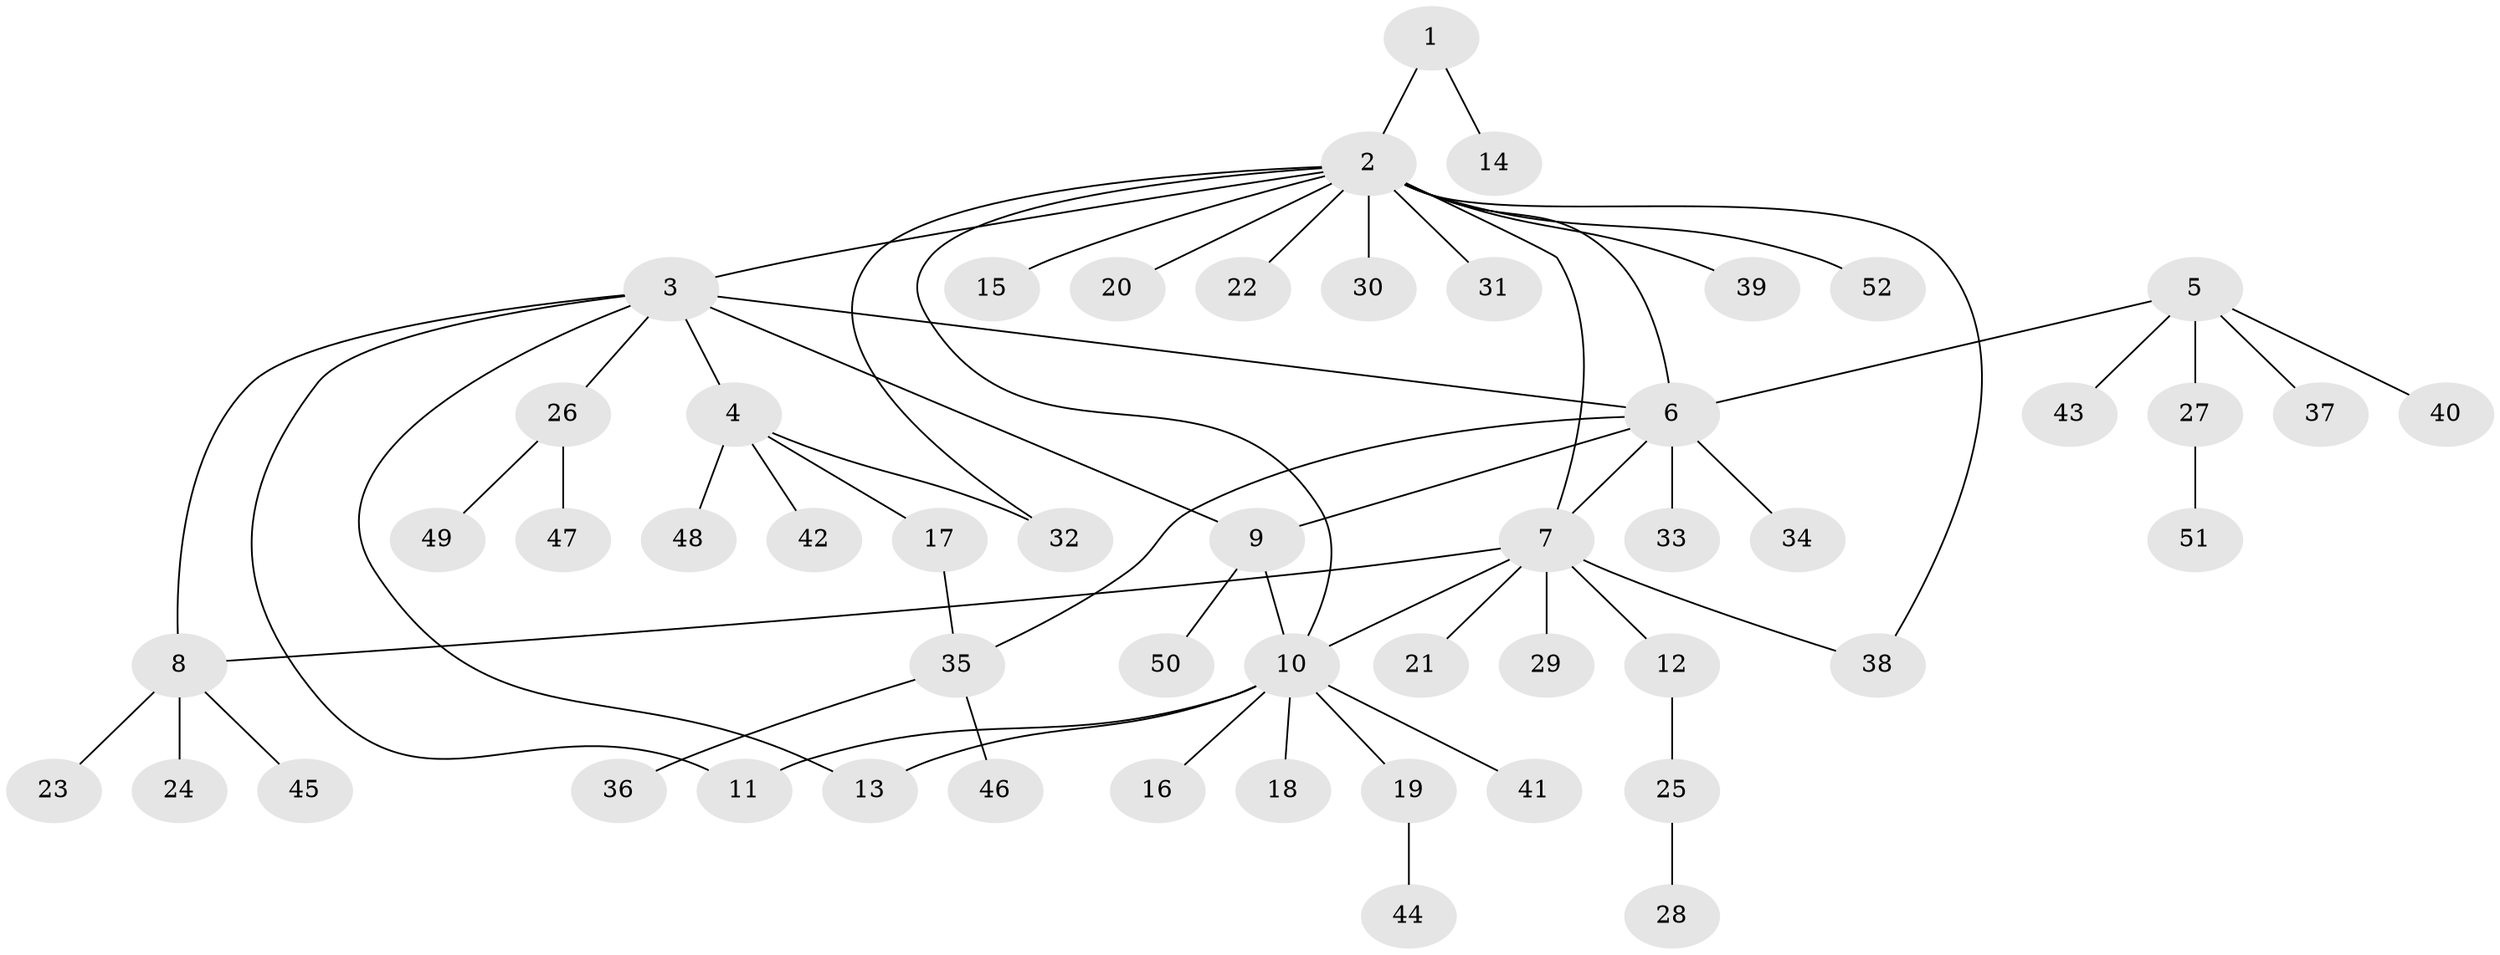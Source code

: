 // coarse degree distribution, {1: 0.6410256410256411, 13: 0.02564102564102564, 7: 0.02564102564102564, 4: 0.05128205128205128, 5: 0.02564102564102564, 9: 0.02564102564102564, 8: 0.05128205128205128, 2: 0.1282051282051282, 3: 0.02564102564102564}
// Generated by graph-tools (version 1.1) at 2025/42/03/06/25 10:42:15]
// undirected, 52 vertices, 62 edges
graph export_dot {
graph [start="1"]
  node [color=gray90,style=filled];
  1;
  2;
  3;
  4;
  5;
  6;
  7;
  8;
  9;
  10;
  11;
  12;
  13;
  14;
  15;
  16;
  17;
  18;
  19;
  20;
  21;
  22;
  23;
  24;
  25;
  26;
  27;
  28;
  29;
  30;
  31;
  32;
  33;
  34;
  35;
  36;
  37;
  38;
  39;
  40;
  41;
  42;
  43;
  44;
  45;
  46;
  47;
  48;
  49;
  50;
  51;
  52;
  1 -- 2;
  1 -- 14;
  2 -- 3;
  2 -- 6;
  2 -- 7;
  2 -- 10;
  2 -- 15;
  2 -- 20;
  2 -- 22;
  2 -- 30;
  2 -- 31;
  2 -- 32;
  2 -- 38;
  2 -- 39;
  2 -- 52;
  3 -- 4;
  3 -- 6;
  3 -- 8;
  3 -- 9;
  3 -- 11;
  3 -- 13;
  3 -- 26;
  4 -- 17;
  4 -- 32;
  4 -- 42;
  4 -- 48;
  5 -- 6;
  5 -- 27;
  5 -- 37;
  5 -- 40;
  5 -- 43;
  6 -- 7;
  6 -- 9;
  6 -- 33;
  6 -- 34;
  6 -- 35;
  7 -- 8;
  7 -- 10;
  7 -- 12;
  7 -- 21;
  7 -- 29;
  7 -- 38;
  8 -- 23;
  8 -- 24;
  8 -- 45;
  9 -- 10;
  9 -- 50;
  10 -- 11;
  10 -- 13;
  10 -- 16;
  10 -- 18;
  10 -- 19;
  10 -- 41;
  12 -- 25;
  17 -- 35;
  19 -- 44;
  25 -- 28;
  26 -- 47;
  26 -- 49;
  27 -- 51;
  35 -- 36;
  35 -- 46;
}
